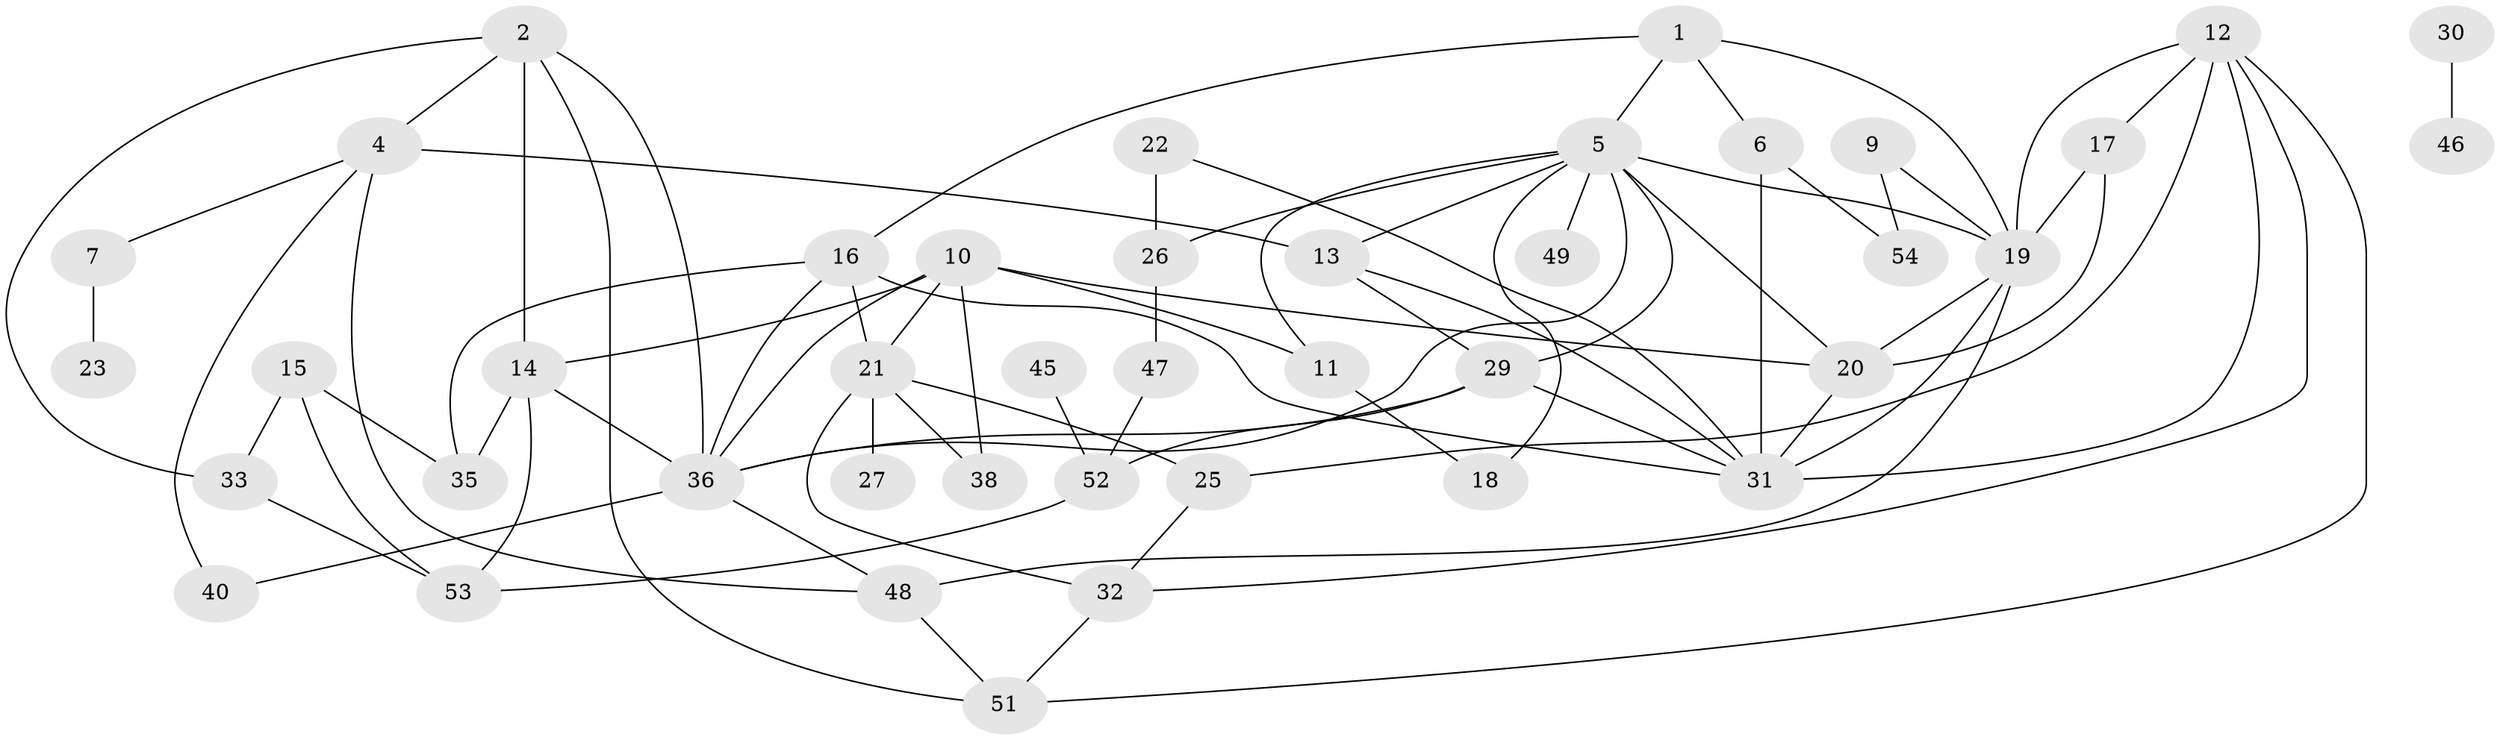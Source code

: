 // original degree distribution, {1: 0.19626168224299065, 2: 0.27102803738317754, 0: 0.08411214953271028, 6: 0.06542056074766354, 4: 0.18691588785046728, 3: 0.14018691588785046, 5: 0.056074766355140186}
// Generated by graph-tools (version 1.1) at 2025/33/03/09/25 02:33:24]
// undirected, 42 vertices, 78 edges
graph export_dot {
graph [start="1"]
  node [color=gray90,style=filled];
  1;
  2;
  4;
  5;
  6;
  7;
  9;
  10;
  11;
  12;
  13;
  14;
  15;
  16;
  17;
  18;
  19;
  20;
  21;
  22;
  23;
  25;
  26;
  27;
  29;
  30;
  31;
  32;
  33;
  35;
  36;
  38;
  40;
  45;
  46;
  47;
  48;
  49;
  51;
  52;
  53;
  54;
  1 -- 5 [weight=1.0];
  1 -- 6 [weight=1.0];
  1 -- 16 [weight=1.0];
  1 -- 19 [weight=1.0];
  2 -- 4 [weight=1.0];
  2 -- 14 [weight=1.0];
  2 -- 33 [weight=1.0];
  2 -- 36 [weight=1.0];
  2 -- 51 [weight=1.0];
  4 -- 7 [weight=1.0];
  4 -- 13 [weight=1.0];
  4 -- 40 [weight=1.0];
  4 -- 48 [weight=1.0];
  5 -- 11 [weight=1.0];
  5 -- 13 [weight=1.0];
  5 -- 18 [weight=1.0];
  5 -- 19 [weight=2.0];
  5 -- 20 [weight=1.0];
  5 -- 26 [weight=2.0];
  5 -- 29 [weight=1.0];
  5 -- 36 [weight=1.0];
  5 -- 49 [weight=1.0];
  6 -- 31 [weight=2.0];
  6 -- 54 [weight=1.0];
  7 -- 23 [weight=2.0];
  9 -- 19 [weight=2.0];
  9 -- 54 [weight=1.0];
  10 -- 11 [weight=1.0];
  10 -- 14 [weight=1.0];
  10 -- 20 [weight=1.0];
  10 -- 21 [weight=1.0];
  10 -- 36 [weight=1.0];
  10 -- 38 [weight=1.0];
  11 -- 18 [weight=1.0];
  12 -- 17 [weight=1.0];
  12 -- 19 [weight=1.0];
  12 -- 25 [weight=1.0];
  12 -- 31 [weight=1.0];
  12 -- 32 [weight=1.0];
  12 -- 51 [weight=1.0];
  13 -- 29 [weight=2.0];
  13 -- 31 [weight=1.0];
  14 -- 35 [weight=1.0];
  14 -- 36 [weight=1.0];
  14 -- 53 [weight=1.0];
  15 -- 33 [weight=1.0];
  15 -- 35 [weight=1.0];
  15 -- 53 [weight=1.0];
  16 -- 21 [weight=1.0];
  16 -- 31 [weight=1.0];
  16 -- 35 [weight=1.0];
  16 -- 36 [weight=1.0];
  17 -- 19 [weight=1.0];
  17 -- 20 [weight=2.0];
  19 -- 20 [weight=1.0];
  19 -- 31 [weight=1.0];
  19 -- 48 [weight=1.0];
  20 -- 31 [weight=1.0];
  21 -- 25 [weight=2.0];
  21 -- 27 [weight=1.0];
  21 -- 32 [weight=1.0];
  21 -- 38 [weight=1.0];
  22 -- 26 [weight=2.0];
  22 -- 31 [weight=1.0];
  25 -- 32 [weight=1.0];
  26 -- 47 [weight=1.0];
  29 -- 31 [weight=1.0];
  29 -- 36 [weight=1.0];
  29 -- 52 [weight=1.0];
  30 -- 46 [weight=1.0];
  32 -- 51 [weight=1.0];
  33 -- 53 [weight=1.0];
  36 -- 40 [weight=1.0];
  36 -- 48 [weight=1.0];
  45 -- 52 [weight=1.0];
  47 -- 52 [weight=1.0];
  48 -- 51 [weight=1.0];
  52 -- 53 [weight=1.0];
}
